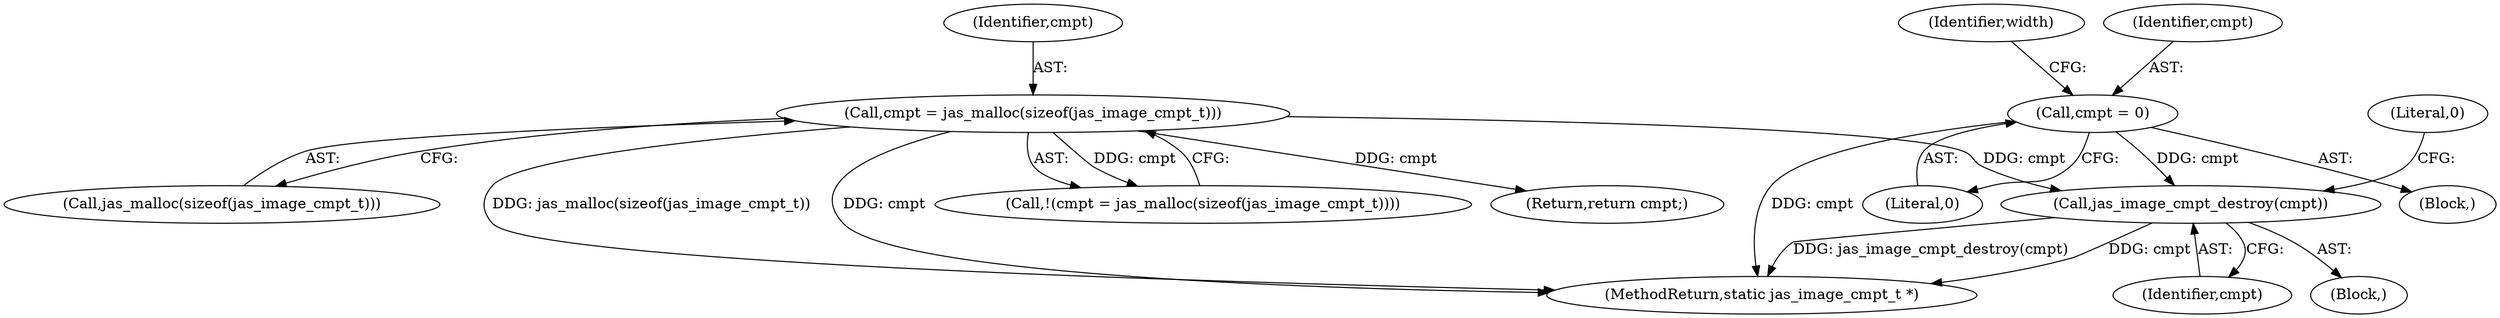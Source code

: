 digraph "0_jasper_634ce8e8a5accc0fa05dd2c20d42b4749d4b2735@pointer" {
"1000293" [label="(Call,jas_image_cmpt_destroy(cmpt))"];
"1000152" [label="(Call,cmpt = jas_malloc(sizeof(jas_image_cmpt_t)))"];
"1000115" [label="(Call,cmpt = 0)"];
"1000287" [label="(Return,return cmpt;)"];
"1000152" [label="(Call,cmpt = jas_malloc(sizeof(jas_image_cmpt_t)))"];
"1000117" [label="(Literal,0)"];
"1000116" [label="(Identifier,cmpt)"];
"1000121" [label="(Identifier,width)"];
"1000293" [label="(Call,jas_image_cmpt_destroy(cmpt))"];
"1000154" [label="(Call,jas_malloc(sizeof(jas_image_cmpt_t)))"];
"1000297" [label="(MethodReturn,static jas_image_cmpt_t *)"];
"1000112" [label="(Block,)"];
"1000153" [label="(Identifier,cmpt)"];
"1000151" [label="(Call,!(cmpt = jas_malloc(sizeof(jas_image_cmpt_t))))"];
"1000294" [label="(Identifier,cmpt)"];
"1000115" [label="(Call,cmpt = 0)"];
"1000296" [label="(Literal,0)"];
"1000292" [label="(Block,)"];
"1000293" -> "1000292"  [label="AST: "];
"1000293" -> "1000294"  [label="CFG: "];
"1000294" -> "1000293"  [label="AST: "];
"1000296" -> "1000293"  [label="CFG: "];
"1000293" -> "1000297"  [label="DDG: cmpt"];
"1000293" -> "1000297"  [label="DDG: jas_image_cmpt_destroy(cmpt)"];
"1000152" -> "1000293"  [label="DDG: cmpt"];
"1000115" -> "1000293"  [label="DDG: cmpt"];
"1000152" -> "1000151"  [label="AST: "];
"1000152" -> "1000154"  [label="CFG: "];
"1000153" -> "1000152"  [label="AST: "];
"1000154" -> "1000152"  [label="AST: "];
"1000151" -> "1000152"  [label="CFG: "];
"1000152" -> "1000297"  [label="DDG: jas_malloc(sizeof(jas_image_cmpt_t))"];
"1000152" -> "1000297"  [label="DDG: cmpt"];
"1000152" -> "1000151"  [label="DDG: cmpt"];
"1000152" -> "1000287"  [label="DDG: cmpt"];
"1000115" -> "1000112"  [label="AST: "];
"1000115" -> "1000117"  [label="CFG: "];
"1000116" -> "1000115"  [label="AST: "];
"1000117" -> "1000115"  [label="AST: "];
"1000121" -> "1000115"  [label="CFG: "];
"1000115" -> "1000297"  [label="DDG: cmpt"];
}
